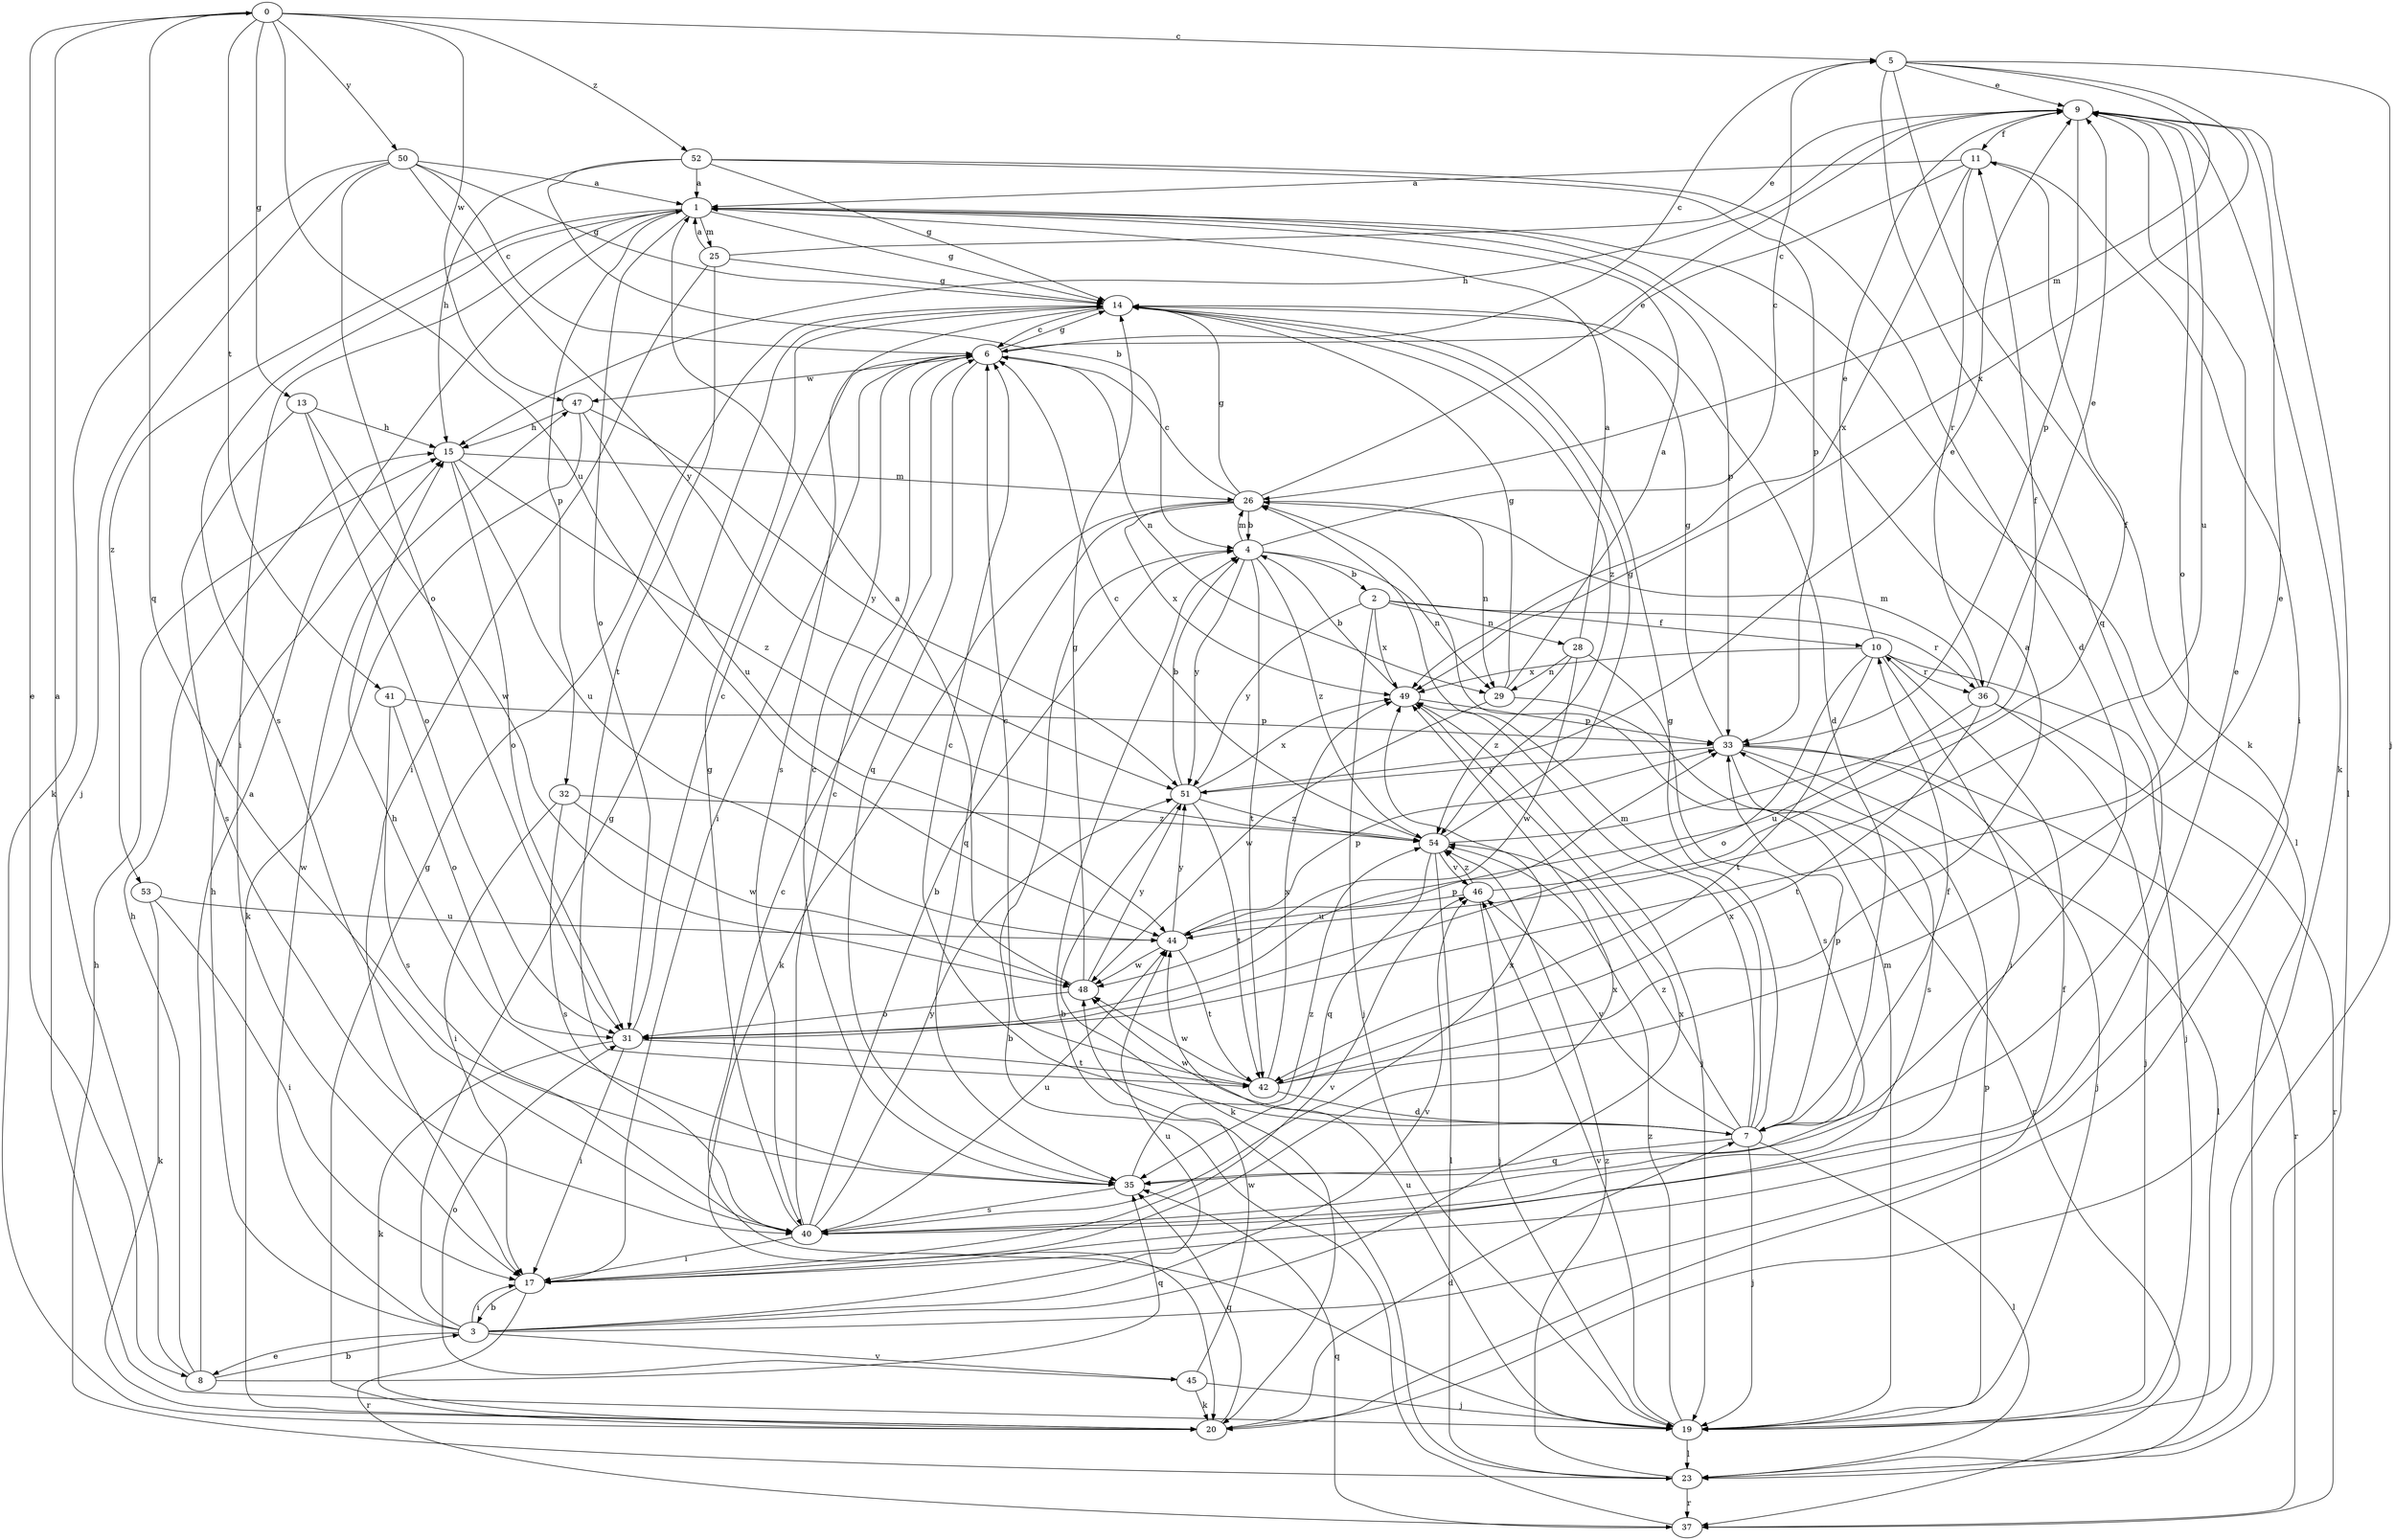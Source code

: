 strict digraph  {
0;
1;
2;
3;
4;
5;
6;
7;
8;
9;
10;
11;
13;
14;
15;
17;
19;
20;
23;
25;
26;
28;
29;
31;
32;
33;
35;
36;
37;
40;
41;
42;
44;
45;
46;
47;
48;
49;
50;
51;
52;
53;
54;
0 -> 5  [label=c];
0 -> 8  [label=e];
0 -> 13  [label=g];
0 -> 35  [label=q];
0 -> 41  [label=t];
0 -> 44  [label=u];
0 -> 47  [label=w];
0 -> 50  [label=y];
0 -> 52  [label=z];
1 -> 14  [label=g];
1 -> 17  [label=i];
1 -> 23  [label=l];
1 -> 25  [label=m];
1 -> 31  [label=o];
1 -> 32  [label=p];
1 -> 33  [label=p];
1 -> 40  [label=s];
1 -> 53  [label=z];
2 -> 10  [label=f];
2 -> 19  [label=j];
2 -> 28  [label=n];
2 -> 36  [label=r];
2 -> 49  [label=x];
2 -> 51  [label=y];
3 -> 8  [label=e];
3 -> 10  [label=f];
3 -> 14  [label=g];
3 -> 15  [label=h];
3 -> 17  [label=i];
3 -> 44  [label=u];
3 -> 45  [label=v];
3 -> 46  [label=v];
3 -> 47  [label=w];
3 -> 49  [label=x];
4 -> 2  [label=b];
4 -> 5  [label=c];
4 -> 26  [label=m];
4 -> 29  [label=n];
4 -> 42  [label=t];
4 -> 51  [label=y];
4 -> 54  [label=z];
5 -> 9  [label=e];
5 -> 19  [label=j];
5 -> 20  [label=k];
5 -> 26  [label=m];
5 -> 35  [label=q];
5 -> 49  [label=x];
6 -> 5  [label=c];
6 -> 14  [label=g];
6 -> 17  [label=i];
6 -> 29  [label=n];
6 -> 35  [label=q];
6 -> 47  [label=w];
7 -> 6  [label=c];
7 -> 10  [label=f];
7 -> 14  [label=g];
7 -> 19  [label=j];
7 -> 23  [label=l];
7 -> 26  [label=m];
7 -> 33  [label=p];
7 -> 35  [label=q];
7 -> 46  [label=v];
7 -> 48  [label=w];
7 -> 49  [label=x];
7 -> 54  [label=z];
8 -> 0  [label=a];
8 -> 1  [label=a];
8 -> 3  [label=b];
8 -> 15  [label=h];
8 -> 35  [label=q];
9 -> 11  [label=f];
9 -> 15  [label=h];
9 -> 20  [label=k];
9 -> 23  [label=l];
9 -> 31  [label=o];
9 -> 33  [label=p];
9 -> 44  [label=u];
10 -> 9  [label=e];
10 -> 17  [label=i];
10 -> 19  [label=j];
10 -> 31  [label=o];
10 -> 36  [label=r];
10 -> 42  [label=t];
10 -> 49  [label=x];
11 -> 1  [label=a];
11 -> 6  [label=c];
11 -> 17  [label=i];
11 -> 36  [label=r];
11 -> 49  [label=x];
13 -> 15  [label=h];
13 -> 31  [label=o];
13 -> 40  [label=s];
13 -> 48  [label=w];
14 -> 6  [label=c];
14 -> 7  [label=d];
14 -> 40  [label=s];
14 -> 54  [label=z];
15 -> 26  [label=m];
15 -> 31  [label=o];
15 -> 44  [label=u];
15 -> 54  [label=z];
17 -> 3  [label=b];
17 -> 37  [label=r];
17 -> 46  [label=v];
17 -> 49  [label=x];
19 -> 6  [label=c];
19 -> 23  [label=l];
19 -> 26  [label=m];
19 -> 33  [label=p];
19 -> 44  [label=u];
19 -> 46  [label=v];
19 -> 54  [label=z];
20 -> 7  [label=d];
20 -> 14  [label=g];
20 -> 35  [label=q];
23 -> 4  [label=b];
23 -> 15  [label=h];
23 -> 37  [label=r];
23 -> 54  [label=z];
25 -> 1  [label=a];
25 -> 9  [label=e];
25 -> 14  [label=g];
25 -> 17  [label=i];
25 -> 42  [label=t];
26 -> 4  [label=b];
26 -> 6  [label=c];
26 -> 9  [label=e];
26 -> 14  [label=g];
26 -> 20  [label=k];
26 -> 29  [label=n];
26 -> 35  [label=q];
26 -> 49  [label=x];
28 -> 1  [label=a];
28 -> 29  [label=n];
28 -> 40  [label=s];
28 -> 48  [label=w];
28 -> 54  [label=z];
29 -> 1  [label=a];
29 -> 14  [label=g];
29 -> 37  [label=r];
29 -> 48  [label=w];
31 -> 6  [label=c];
31 -> 17  [label=i];
31 -> 20  [label=k];
31 -> 33  [label=p];
31 -> 42  [label=t];
32 -> 17  [label=i];
32 -> 40  [label=s];
32 -> 48  [label=w];
32 -> 54  [label=z];
33 -> 14  [label=g];
33 -> 19  [label=j];
33 -> 23  [label=l];
33 -> 37  [label=r];
33 -> 40  [label=s];
33 -> 51  [label=y];
35 -> 6  [label=c];
35 -> 15  [label=h];
35 -> 40  [label=s];
35 -> 54  [label=z];
36 -> 9  [label=e];
36 -> 19  [label=j];
36 -> 26  [label=m];
36 -> 37  [label=r];
36 -> 42  [label=t];
36 -> 44  [label=u];
37 -> 4  [label=b];
37 -> 35  [label=q];
40 -> 4  [label=b];
40 -> 6  [label=c];
40 -> 9  [label=e];
40 -> 14  [label=g];
40 -> 17  [label=i];
40 -> 44  [label=u];
40 -> 49  [label=x];
40 -> 51  [label=y];
41 -> 31  [label=o];
41 -> 33  [label=p];
41 -> 40  [label=s];
42 -> 1  [label=a];
42 -> 6  [label=c];
42 -> 7  [label=d];
42 -> 9  [label=e];
42 -> 48  [label=w];
42 -> 49  [label=x];
44 -> 33  [label=p];
44 -> 42  [label=t];
44 -> 48  [label=w];
44 -> 51  [label=y];
45 -> 19  [label=j];
45 -> 20  [label=k];
45 -> 31  [label=o];
45 -> 48  [label=w];
46 -> 11  [label=f];
46 -> 19  [label=j];
46 -> 44  [label=u];
46 -> 54  [label=z];
47 -> 15  [label=h];
47 -> 20  [label=k];
47 -> 44  [label=u];
47 -> 51  [label=y];
48 -> 1  [label=a];
48 -> 14  [label=g];
48 -> 31  [label=o];
48 -> 51  [label=y];
49 -> 4  [label=b];
49 -> 19  [label=j];
49 -> 33  [label=p];
50 -> 1  [label=a];
50 -> 6  [label=c];
50 -> 14  [label=g];
50 -> 19  [label=j];
50 -> 20  [label=k];
50 -> 31  [label=o];
50 -> 51  [label=y];
51 -> 4  [label=b];
51 -> 9  [label=e];
51 -> 20  [label=k];
51 -> 42  [label=t];
51 -> 49  [label=x];
51 -> 54  [label=z];
52 -> 1  [label=a];
52 -> 4  [label=b];
52 -> 7  [label=d];
52 -> 14  [label=g];
52 -> 15  [label=h];
52 -> 33  [label=p];
53 -> 17  [label=i];
53 -> 20  [label=k];
53 -> 44  [label=u];
54 -> 6  [label=c];
54 -> 11  [label=f];
54 -> 14  [label=g];
54 -> 23  [label=l];
54 -> 35  [label=q];
54 -> 46  [label=v];
}
